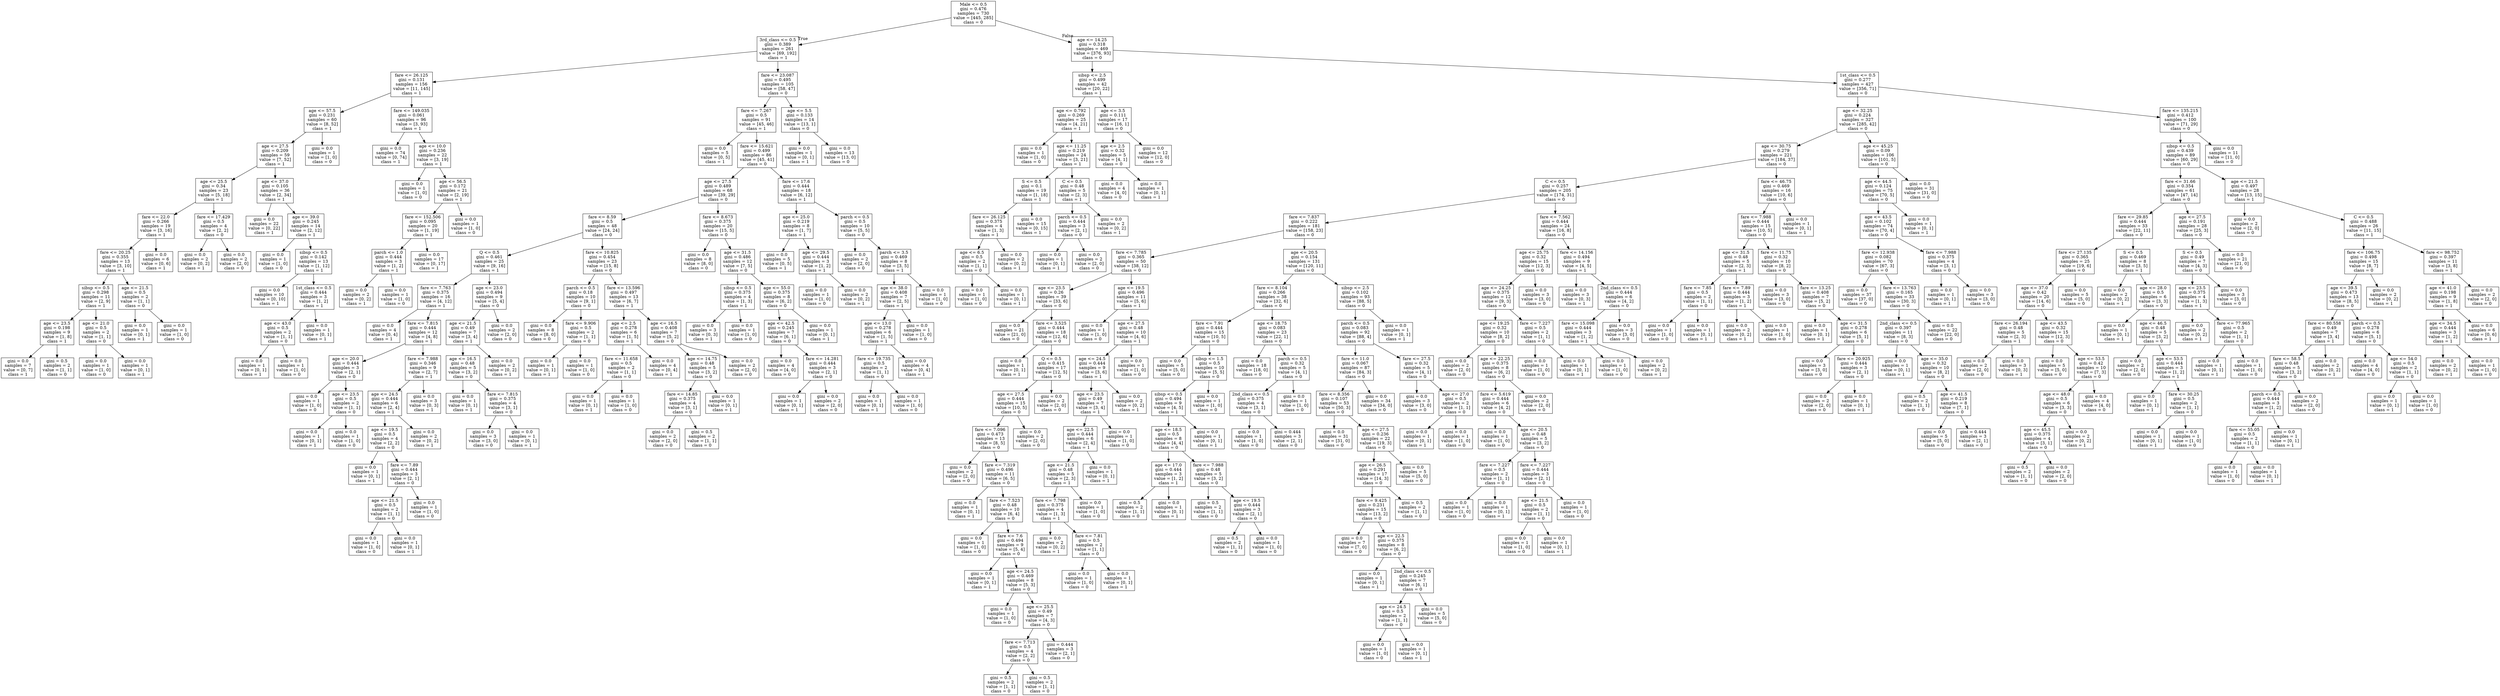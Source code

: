 digraph Tree {
node [shape=box] ;
0 [label="Male <= 0.5\ngini = 0.476\nsamples = 730\nvalue = [445, 285]\nclass = 0"] ;
1 [label="3rd_class <= 0.5\ngini = 0.389\nsamples = 261\nvalue = [69, 192]\nclass = 1"] ;
0 -> 1 [labeldistance=2.5, labelangle=45, headlabel="True"] ;
2 [label="fare <= 26.125\ngini = 0.131\nsamples = 156\nvalue = [11, 145]\nclass = 1"] ;
1 -> 2 ;
3 [label="age <= 57.5\ngini = 0.231\nsamples = 60\nvalue = [8, 52]\nclass = 1"] ;
2 -> 3 ;
4 [label="age <= 27.5\ngini = 0.209\nsamples = 59\nvalue = [7, 52]\nclass = 1"] ;
3 -> 4 ;
5 [label="age <= 25.5\ngini = 0.34\nsamples = 23\nvalue = [5, 18]\nclass = 1"] ;
4 -> 5 ;
6 [label="fare <= 22.0\ngini = 0.266\nsamples = 19\nvalue = [3, 16]\nclass = 1"] ;
5 -> 6 ;
7 [label="fare <= 20.25\ngini = 0.355\nsamples = 13\nvalue = [3, 10]\nclass = 1"] ;
6 -> 7 ;
8 [label="sibsp <= 0.5\ngini = 0.298\nsamples = 11\nvalue = [2, 9]\nclass = 1"] ;
7 -> 8 ;
9 [label="age <= 23.5\ngini = 0.198\nsamples = 9\nvalue = [1, 8]\nclass = 1"] ;
8 -> 9 ;
10 [label="gini = 0.0\nsamples = 7\nvalue = [0, 7]\nclass = 1"] ;
9 -> 10 ;
11 [label="gini = 0.5\nsamples = 2\nvalue = [1, 1]\nclass = 0"] ;
9 -> 11 ;
12 [label="age <= 21.0\ngini = 0.5\nsamples = 2\nvalue = [1, 1]\nclass = 0"] ;
8 -> 12 ;
13 [label="gini = 0.0\nsamples = 1\nvalue = [1, 0]\nclass = 0"] ;
12 -> 13 ;
14 [label="gini = 0.0\nsamples = 1\nvalue = [0, 1]\nclass = 1"] ;
12 -> 14 ;
15 [label="age <= 21.5\ngini = 0.5\nsamples = 2\nvalue = [1, 1]\nclass = 0"] ;
7 -> 15 ;
16 [label="gini = 0.0\nsamples = 1\nvalue = [0, 1]\nclass = 1"] ;
15 -> 16 ;
17 [label="gini = 0.0\nsamples = 1\nvalue = [1, 0]\nclass = 0"] ;
15 -> 17 ;
18 [label="gini = 0.0\nsamples = 6\nvalue = [0, 6]\nclass = 1"] ;
6 -> 18 ;
19 [label="fare <= 17.429\ngini = 0.5\nsamples = 4\nvalue = [2, 2]\nclass = 0"] ;
5 -> 19 ;
20 [label="gini = 0.0\nsamples = 2\nvalue = [0, 2]\nclass = 1"] ;
19 -> 20 ;
21 [label="gini = 0.0\nsamples = 2\nvalue = [2, 0]\nclass = 0"] ;
19 -> 21 ;
22 [label="age <= 37.0\ngini = 0.105\nsamples = 36\nvalue = [2, 34]\nclass = 1"] ;
4 -> 22 ;
23 [label="gini = 0.0\nsamples = 22\nvalue = [0, 22]\nclass = 1"] ;
22 -> 23 ;
24 [label="age <= 39.0\ngini = 0.245\nsamples = 14\nvalue = [2, 12]\nclass = 1"] ;
22 -> 24 ;
25 [label="gini = 0.0\nsamples = 1\nvalue = [1, 0]\nclass = 0"] ;
24 -> 25 ;
26 [label="sibsp <= 0.5\ngini = 0.142\nsamples = 13\nvalue = [1, 12]\nclass = 1"] ;
24 -> 26 ;
27 [label="gini = 0.0\nsamples = 10\nvalue = [0, 10]\nclass = 1"] ;
26 -> 27 ;
28 [label="1st_class <= 0.5\ngini = 0.444\nsamples = 3\nvalue = [1, 2]\nclass = 1"] ;
26 -> 28 ;
29 [label="age <= 43.0\ngini = 0.5\nsamples = 2\nvalue = [1, 1]\nclass = 0"] ;
28 -> 29 ;
30 [label="gini = 0.0\nsamples = 1\nvalue = [0, 1]\nclass = 1"] ;
29 -> 30 ;
31 [label="gini = 0.0\nsamples = 1\nvalue = [1, 0]\nclass = 0"] ;
29 -> 31 ;
32 [label="gini = 0.0\nsamples = 1\nvalue = [0, 1]\nclass = 1"] ;
28 -> 32 ;
33 [label="gini = 0.0\nsamples = 1\nvalue = [1, 0]\nclass = 0"] ;
3 -> 33 ;
34 [label="fare <= 149.035\ngini = 0.061\nsamples = 96\nvalue = [3, 93]\nclass = 1"] ;
2 -> 34 ;
35 [label="gini = 0.0\nsamples = 74\nvalue = [0, 74]\nclass = 1"] ;
34 -> 35 ;
36 [label="age <= 10.0\ngini = 0.236\nsamples = 22\nvalue = [3, 19]\nclass = 1"] ;
34 -> 36 ;
37 [label="gini = 0.0\nsamples = 1\nvalue = [1, 0]\nclass = 0"] ;
36 -> 37 ;
38 [label="age <= 56.5\ngini = 0.172\nsamples = 21\nvalue = [2, 19]\nclass = 1"] ;
36 -> 38 ;
39 [label="fare <= 152.506\ngini = 0.095\nsamples = 20\nvalue = [1, 19]\nclass = 1"] ;
38 -> 39 ;
40 [label="parch <= 1.0\ngini = 0.444\nsamples = 3\nvalue = [1, 2]\nclass = 1"] ;
39 -> 40 ;
41 [label="gini = 0.0\nsamples = 2\nvalue = [0, 2]\nclass = 1"] ;
40 -> 41 ;
42 [label="gini = 0.0\nsamples = 1\nvalue = [1, 0]\nclass = 0"] ;
40 -> 42 ;
43 [label="gini = 0.0\nsamples = 17\nvalue = [0, 17]\nclass = 1"] ;
39 -> 43 ;
44 [label="gini = 0.0\nsamples = 1\nvalue = [1, 0]\nclass = 0"] ;
38 -> 44 ;
45 [label="fare <= 23.087\ngini = 0.495\nsamples = 105\nvalue = [58, 47]\nclass = 0"] ;
1 -> 45 ;
46 [label="fare <= 7.267\ngini = 0.5\nsamples = 91\nvalue = [45, 46]\nclass = 1"] ;
45 -> 46 ;
47 [label="gini = 0.0\nsamples = 5\nvalue = [0, 5]\nclass = 1"] ;
46 -> 47 ;
48 [label="fare <= 15.621\ngini = 0.499\nsamples = 86\nvalue = [45, 41]\nclass = 0"] ;
46 -> 48 ;
49 [label="age <= 27.5\ngini = 0.489\nsamples = 68\nvalue = [39, 29]\nclass = 0"] ;
48 -> 49 ;
50 [label="fare <= 8.59\ngini = 0.5\nsamples = 48\nvalue = [24, 24]\nclass = 0"] ;
49 -> 50 ;
51 [label="Q <= 0.5\ngini = 0.461\nsamples = 25\nvalue = [9, 16]\nclass = 1"] ;
50 -> 51 ;
52 [label="fare <= 7.763\ngini = 0.375\nsamples = 16\nvalue = [4, 12]\nclass = 1"] ;
51 -> 52 ;
53 [label="gini = 0.0\nsamples = 4\nvalue = [0, 4]\nclass = 1"] ;
52 -> 53 ;
54 [label="fare <= 7.815\ngini = 0.444\nsamples = 12\nvalue = [4, 8]\nclass = 1"] ;
52 -> 54 ;
55 [label="age <= 20.0\ngini = 0.444\nsamples = 3\nvalue = [2, 1]\nclass = 0"] ;
54 -> 55 ;
56 [label="gini = 0.0\nsamples = 1\nvalue = [1, 0]\nclass = 0"] ;
55 -> 56 ;
57 [label="age <= 23.5\ngini = 0.5\nsamples = 2\nvalue = [1, 1]\nclass = 0"] ;
55 -> 57 ;
58 [label="gini = 0.0\nsamples = 1\nvalue = [0, 1]\nclass = 1"] ;
57 -> 58 ;
59 [label="gini = 0.0\nsamples = 1\nvalue = [1, 0]\nclass = 0"] ;
57 -> 59 ;
60 [label="fare <= 7.988\ngini = 0.346\nsamples = 9\nvalue = [2, 7]\nclass = 1"] ;
54 -> 60 ;
61 [label="age <= 24.5\ngini = 0.444\nsamples = 6\nvalue = [2, 4]\nclass = 1"] ;
60 -> 61 ;
62 [label="age <= 19.5\ngini = 0.5\nsamples = 4\nvalue = [2, 2]\nclass = 0"] ;
61 -> 62 ;
63 [label="gini = 0.0\nsamples = 1\nvalue = [0, 1]\nclass = 1"] ;
62 -> 63 ;
64 [label="fare <= 7.89\ngini = 0.444\nsamples = 3\nvalue = [2, 1]\nclass = 0"] ;
62 -> 64 ;
65 [label="age <= 21.5\ngini = 0.5\nsamples = 2\nvalue = [1, 1]\nclass = 0"] ;
64 -> 65 ;
66 [label="gini = 0.0\nsamples = 1\nvalue = [1, 0]\nclass = 0"] ;
65 -> 66 ;
67 [label="gini = 0.0\nsamples = 1\nvalue = [0, 1]\nclass = 1"] ;
65 -> 67 ;
68 [label="gini = 0.0\nsamples = 1\nvalue = [1, 0]\nclass = 0"] ;
64 -> 68 ;
69 [label="gini = 0.0\nsamples = 2\nvalue = [0, 2]\nclass = 1"] ;
61 -> 69 ;
70 [label="gini = 0.0\nsamples = 3\nvalue = [0, 3]\nclass = 1"] ;
60 -> 70 ;
71 [label="age <= 23.0\ngini = 0.494\nsamples = 9\nvalue = [5, 4]\nclass = 0"] ;
51 -> 71 ;
72 [label="age <= 21.5\ngini = 0.49\nsamples = 7\nvalue = [3, 4]\nclass = 1"] ;
71 -> 72 ;
73 [label="age <= 16.5\ngini = 0.48\nsamples = 5\nvalue = [3, 2]\nclass = 0"] ;
72 -> 73 ;
74 [label="gini = 0.0\nsamples = 1\nvalue = [0, 1]\nclass = 1"] ;
73 -> 74 ;
75 [label="fare <= 7.815\ngini = 0.375\nsamples = 4\nvalue = [3, 1]\nclass = 0"] ;
73 -> 75 ;
76 [label="gini = 0.0\nsamples = 3\nvalue = [3, 0]\nclass = 0"] ;
75 -> 76 ;
77 [label="gini = 0.0\nsamples = 1\nvalue = [0, 1]\nclass = 1"] ;
75 -> 77 ;
78 [label="gini = 0.0\nsamples = 2\nvalue = [0, 2]\nclass = 1"] ;
72 -> 78 ;
79 [label="gini = 0.0\nsamples = 2\nvalue = [2, 0]\nclass = 0"] ;
71 -> 79 ;
80 [label="fare <= 10.825\ngini = 0.454\nsamples = 23\nvalue = [15, 8]\nclass = 0"] ;
50 -> 80 ;
81 [label="parch <= 0.5\ngini = 0.18\nsamples = 10\nvalue = [9, 1]\nclass = 0"] ;
80 -> 81 ;
82 [label="gini = 0.0\nsamples = 8\nvalue = [8, 0]\nclass = 0"] ;
81 -> 82 ;
83 [label="fare <= 9.906\ngini = 0.5\nsamples = 2\nvalue = [1, 1]\nclass = 0"] ;
81 -> 83 ;
84 [label="gini = 0.0\nsamples = 1\nvalue = [0, 1]\nclass = 1"] ;
83 -> 84 ;
85 [label="gini = 0.0\nsamples = 1\nvalue = [1, 0]\nclass = 0"] ;
83 -> 85 ;
86 [label="fare <= 13.596\ngini = 0.497\nsamples = 13\nvalue = [6, 7]\nclass = 1"] ;
80 -> 86 ;
87 [label="age <= 2.5\ngini = 0.278\nsamples = 6\nvalue = [1, 5]\nclass = 1"] ;
86 -> 87 ;
88 [label="fare <= 11.658\ngini = 0.5\nsamples = 2\nvalue = [1, 1]\nclass = 0"] ;
87 -> 88 ;
89 [label="gini = 0.0\nsamples = 1\nvalue = [0, 1]\nclass = 1"] ;
88 -> 89 ;
90 [label="gini = 0.0\nsamples = 1\nvalue = [1, 0]\nclass = 0"] ;
88 -> 90 ;
91 [label="gini = 0.0\nsamples = 4\nvalue = [0, 4]\nclass = 1"] ;
87 -> 91 ;
92 [label="age <= 16.5\ngini = 0.408\nsamples = 7\nvalue = [5, 2]\nclass = 0"] ;
86 -> 92 ;
93 [label="age <= 14.75\ngini = 0.48\nsamples = 5\nvalue = [3, 2]\nclass = 0"] ;
92 -> 93 ;
94 [label="fare <= 14.85\ngini = 0.375\nsamples = 4\nvalue = [3, 1]\nclass = 0"] ;
93 -> 94 ;
95 [label="gini = 0.0\nsamples = 2\nvalue = [2, 0]\nclass = 0"] ;
94 -> 95 ;
96 [label="gini = 0.5\nsamples = 2\nvalue = [1, 1]\nclass = 0"] ;
94 -> 96 ;
97 [label="gini = 0.0\nsamples = 1\nvalue = [0, 1]\nclass = 1"] ;
93 -> 97 ;
98 [label="gini = 0.0\nsamples = 2\nvalue = [2, 0]\nclass = 0"] ;
92 -> 98 ;
99 [label="fare <= 8.673\ngini = 0.375\nsamples = 20\nvalue = [15, 5]\nclass = 0"] ;
49 -> 99 ;
100 [label="gini = 0.0\nsamples = 8\nvalue = [8, 0]\nclass = 0"] ;
99 -> 100 ;
101 [label="age <= 31.5\ngini = 0.486\nsamples = 12\nvalue = [7, 5]\nclass = 0"] ;
99 -> 101 ;
102 [label="sibsp <= 0.5\ngini = 0.375\nsamples = 4\nvalue = [1, 3]\nclass = 1"] ;
101 -> 102 ;
103 [label="gini = 0.0\nsamples = 3\nvalue = [0, 3]\nclass = 1"] ;
102 -> 103 ;
104 [label="gini = 0.0\nsamples = 1\nvalue = [1, 0]\nclass = 0"] ;
102 -> 104 ;
105 [label="age <= 55.0\ngini = 0.375\nsamples = 8\nvalue = [6, 2]\nclass = 0"] ;
101 -> 105 ;
106 [label="age <= 42.5\ngini = 0.245\nsamples = 7\nvalue = [6, 1]\nclass = 0"] ;
105 -> 106 ;
107 [label="gini = 0.0\nsamples = 4\nvalue = [4, 0]\nclass = 0"] ;
106 -> 107 ;
108 [label="fare <= 14.281\ngini = 0.444\nsamples = 3\nvalue = [2, 1]\nclass = 0"] ;
106 -> 108 ;
109 [label="gini = 0.0\nsamples = 1\nvalue = [0, 1]\nclass = 1"] ;
108 -> 109 ;
110 [label="gini = 0.0\nsamples = 2\nvalue = [2, 0]\nclass = 0"] ;
108 -> 110 ;
111 [label="gini = 0.0\nsamples = 1\nvalue = [0, 1]\nclass = 1"] ;
105 -> 111 ;
112 [label="fare <= 17.6\ngini = 0.444\nsamples = 18\nvalue = [6, 12]\nclass = 1"] ;
48 -> 112 ;
113 [label="age <= 25.0\ngini = 0.219\nsamples = 8\nvalue = [1, 7]\nclass = 1"] ;
112 -> 113 ;
114 [label="gini = 0.0\nsamples = 5\nvalue = [0, 5]\nclass = 1"] ;
113 -> 114 ;
115 [label="age <= 29.5\ngini = 0.444\nsamples = 3\nvalue = [1, 2]\nclass = 1"] ;
113 -> 115 ;
116 [label="gini = 0.0\nsamples = 1\nvalue = [1, 0]\nclass = 0"] ;
115 -> 116 ;
117 [label="gini = 0.0\nsamples = 2\nvalue = [0, 2]\nclass = 1"] ;
115 -> 117 ;
118 [label="parch <= 0.5\ngini = 0.5\nsamples = 10\nvalue = [5, 5]\nclass = 0"] ;
112 -> 118 ;
119 [label="gini = 0.0\nsamples = 2\nvalue = [2, 0]\nclass = 0"] ;
118 -> 119 ;
120 [label="parch <= 3.5\ngini = 0.469\nsamples = 8\nvalue = [3, 5]\nclass = 1"] ;
118 -> 120 ;
121 [label="age <= 38.0\ngini = 0.408\nsamples = 7\nvalue = [2, 5]\nclass = 1"] ;
120 -> 121 ;
122 [label="age <= 13.0\ngini = 0.278\nsamples = 6\nvalue = [1, 5]\nclass = 1"] ;
121 -> 122 ;
123 [label="fare <= 19.735\ngini = 0.5\nsamples = 2\nvalue = [1, 1]\nclass = 0"] ;
122 -> 123 ;
124 [label="gini = 0.0\nsamples = 1\nvalue = [0, 1]\nclass = 1"] ;
123 -> 124 ;
125 [label="gini = 0.0\nsamples = 1\nvalue = [1, 0]\nclass = 0"] ;
123 -> 125 ;
126 [label="gini = 0.0\nsamples = 4\nvalue = [0, 4]\nclass = 1"] ;
122 -> 126 ;
127 [label="gini = 0.0\nsamples = 1\nvalue = [1, 0]\nclass = 0"] ;
121 -> 127 ;
128 [label="gini = 0.0\nsamples = 1\nvalue = [1, 0]\nclass = 0"] ;
120 -> 128 ;
129 [label="age <= 5.5\ngini = 0.133\nsamples = 14\nvalue = [13, 1]\nclass = 0"] ;
45 -> 129 ;
130 [label="gini = 0.0\nsamples = 1\nvalue = [0, 1]\nclass = 1"] ;
129 -> 130 ;
131 [label="gini = 0.0\nsamples = 13\nvalue = [13, 0]\nclass = 0"] ;
129 -> 131 ;
132 [label="age <= 14.25\ngini = 0.318\nsamples = 469\nvalue = [376, 93]\nclass = 0"] ;
0 -> 132 [labeldistance=2.5, labelangle=-45, headlabel="False"] ;
133 [label="sibsp <= 2.5\ngini = 0.499\nsamples = 42\nvalue = [20, 22]\nclass = 1"] ;
132 -> 133 ;
134 [label="age <= 0.792\ngini = 0.269\nsamples = 25\nvalue = [4, 21]\nclass = 1"] ;
133 -> 134 ;
135 [label="gini = 0.0\nsamples = 1\nvalue = [1, 0]\nclass = 0"] ;
134 -> 135 ;
136 [label="age <= 11.25\ngini = 0.219\nsamples = 24\nvalue = [3, 21]\nclass = 1"] ;
134 -> 136 ;
137 [label="S <= 0.5\ngini = 0.1\nsamples = 19\nvalue = [1, 18]\nclass = 1"] ;
136 -> 137 ;
138 [label="fare <= 26.125\ngini = 0.375\nsamples = 4\nvalue = [1, 3]\nclass = 1"] ;
137 -> 138 ;
139 [label="age <= 6.5\ngini = 0.5\nsamples = 2\nvalue = [1, 1]\nclass = 0"] ;
138 -> 139 ;
140 [label="gini = 0.0\nsamples = 1\nvalue = [1, 0]\nclass = 0"] ;
139 -> 140 ;
141 [label="gini = 0.0\nsamples = 1\nvalue = [0, 1]\nclass = 1"] ;
139 -> 141 ;
142 [label="gini = 0.0\nsamples = 2\nvalue = [0, 2]\nclass = 1"] ;
138 -> 142 ;
143 [label="gini = 0.0\nsamples = 15\nvalue = [0, 15]\nclass = 1"] ;
137 -> 143 ;
144 [label="C <= 0.5\ngini = 0.48\nsamples = 5\nvalue = [2, 3]\nclass = 1"] ;
136 -> 144 ;
145 [label="parch <= 0.5\ngini = 0.444\nsamples = 3\nvalue = [2, 1]\nclass = 0"] ;
144 -> 145 ;
146 [label="gini = 0.0\nsamples = 1\nvalue = [0, 1]\nclass = 1"] ;
145 -> 146 ;
147 [label="gini = 0.0\nsamples = 2\nvalue = [2, 0]\nclass = 0"] ;
145 -> 147 ;
148 [label="gini = 0.0\nsamples = 2\nvalue = [0, 2]\nclass = 1"] ;
144 -> 148 ;
149 [label="age <= 3.5\ngini = 0.111\nsamples = 17\nvalue = [16, 1]\nclass = 0"] ;
133 -> 149 ;
150 [label="age <= 2.5\ngini = 0.32\nsamples = 5\nvalue = [4, 1]\nclass = 0"] ;
149 -> 150 ;
151 [label="gini = 0.0\nsamples = 4\nvalue = [4, 0]\nclass = 0"] ;
150 -> 151 ;
152 [label="gini = 0.0\nsamples = 1\nvalue = [0, 1]\nclass = 1"] ;
150 -> 152 ;
153 [label="gini = 0.0\nsamples = 12\nvalue = [12, 0]\nclass = 0"] ;
149 -> 153 ;
154 [label="1st_class <= 0.5\ngini = 0.277\nsamples = 427\nvalue = [356, 71]\nclass = 0"] ;
132 -> 154 ;
155 [label="age <= 32.25\ngini = 0.224\nsamples = 327\nvalue = [285, 42]\nclass = 0"] ;
154 -> 155 ;
156 [label="age <= 30.75\ngini = 0.279\nsamples = 221\nvalue = [184, 37]\nclass = 0"] ;
155 -> 156 ;
157 [label="C <= 0.5\ngini = 0.257\nsamples = 205\nvalue = [174, 31]\nclass = 0"] ;
156 -> 157 ;
158 [label="fare <= 7.837\ngini = 0.222\nsamples = 181\nvalue = [158, 23]\nclass = 0"] ;
157 -> 158 ;
159 [label="fare <= 7.785\ngini = 0.365\nsamples = 50\nvalue = [38, 12]\nclass = 0"] ;
158 -> 159 ;
160 [label="age <= 23.5\ngini = 0.26\nsamples = 39\nvalue = [33, 6]\nclass = 0"] ;
159 -> 160 ;
161 [label="gini = 0.0\nsamples = 21\nvalue = [21, 0]\nclass = 0"] ;
160 -> 161 ;
162 [label="fare <= 3.525\ngini = 0.444\nsamples = 18\nvalue = [12, 6]\nclass = 0"] ;
160 -> 162 ;
163 [label="gini = 0.0\nsamples = 1\nvalue = [0, 1]\nclass = 1"] ;
162 -> 163 ;
164 [label="Q <= 0.5\ngini = 0.415\nsamples = 17\nvalue = [12, 5]\nclass = 0"] ;
162 -> 164 ;
165 [label="age <= 27.5\ngini = 0.444\nsamples = 15\nvalue = [10, 5]\nclass = 0"] ;
164 -> 165 ;
166 [label="fare <= 7.096\ngini = 0.473\nsamples = 13\nvalue = [8, 5]\nclass = 0"] ;
165 -> 166 ;
167 [label="gini = 0.0\nsamples = 2\nvalue = [2, 0]\nclass = 0"] ;
166 -> 167 ;
168 [label="fare <= 7.319\ngini = 0.496\nsamples = 11\nvalue = [6, 5]\nclass = 0"] ;
166 -> 168 ;
169 [label="gini = 0.0\nsamples = 1\nvalue = [0, 1]\nclass = 1"] ;
168 -> 169 ;
170 [label="fare <= 7.523\ngini = 0.48\nsamples = 10\nvalue = [6, 4]\nclass = 0"] ;
168 -> 170 ;
171 [label="gini = 0.0\nsamples = 1\nvalue = [1, 0]\nclass = 0"] ;
170 -> 171 ;
172 [label="fare <= 7.6\ngini = 0.494\nsamples = 9\nvalue = [5, 4]\nclass = 0"] ;
170 -> 172 ;
173 [label="gini = 0.0\nsamples = 1\nvalue = [0, 1]\nclass = 1"] ;
172 -> 173 ;
174 [label="age <= 24.5\ngini = 0.469\nsamples = 8\nvalue = [5, 3]\nclass = 0"] ;
172 -> 174 ;
175 [label="gini = 0.0\nsamples = 1\nvalue = [1, 0]\nclass = 0"] ;
174 -> 175 ;
176 [label="age <= 25.5\ngini = 0.49\nsamples = 7\nvalue = [4, 3]\nclass = 0"] ;
174 -> 176 ;
177 [label="fare <= 7.713\ngini = 0.5\nsamples = 4\nvalue = [2, 2]\nclass = 0"] ;
176 -> 177 ;
178 [label="gini = 0.5\nsamples = 2\nvalue = [1, 1]\nclass = 0"] ;
177 -> 178 ;
179 [label="gini = 0.5\nsamples = 2\nvalue = [1, 1]\nclass = 0"] ;
177 -> 179 ;
180 [label="gini = 0.444\nsamples = 3\nvalue = [2, 1]\nclass = 0"] ;
176 -> 180 ;
181 [label="gini = 0.0\nsamples = 2\nvalue = [2, 0]\nclass = 0"] ;
165 -> 181 ;
182 [label="gini = 0.0\nsamples = 2\nvalue = [2, 0]\nclass = 0"] ;
164 -> 182 ;
183 [label="age <= 19.5\ngini = 0.496\nsamples = 11\nvalue = [5, 6]\nclass = 1"] ;
159 -> 183 ;
184 [label="gini = 0.0\nsamples = 1\nvalue = [1, 0]\nclass = 0"] ;
183 -> 184 ;
185 [label="age <= 27.5\ngini = 0.48\nsamples = 10\nvalue = [4, 6]\nclass = 1"] ;
183 -> 185 ;
186 [label="age <= 24.5\ngini = 0.444\nsamples = 9\nvalue = [3, 6]\nclass = 1"] ;
185 -> 186 ;
187 [label="age <= 23.5\ngini = 0.49\nsamples = 7\nvalue = [3, 4]\nclass = 1"] ;
186 -> 187 ;
188 [label="age <= 22.5\ngini = 0.444\nsamples = 6\nvalue = [2, 4]\nclass = 1"] ;
187 -> 188 ;
189 [label="age <= 21.5\ngini = 0.48\nsamples = 5\nvalue = [2, 3]\nclass = 1"] ;
188 -> 189 ;
190 [label="fare <= 7.798\ngini = 0.375\nsamples = 4\nvalue = [1, 3]\nclass = 1"] ;
189 -> 190 ;
191 [label="gini = 0.0\nsamples = 2\nvalue = [0, 2]\nclass = 1"] ;
190 -> 191 ;
192 [label="fare <= 7.81\ngini = 0.5\nsamples = 2\nvalue = [1, 1]\nclass = 0"] ;
190 -> 192 ;
193 [label="gini = 0.0\nsamples = 1\nvalue = [1, 0]\nclass = 0"] ;
192 -> 193 ;
194 [label="gini = 0.0\nsamples = 1\nvalue = [0, 1]\nclass = 1"] ;
192 -> 194 ;
195 [label="gini = 0.0\nsamples = 1\nvalue = [1, 0]\nclass = 0"] ;
189 -> 195 ;
196 [label="gini = 0.0\nsamples = 1\nvalue = [0, 1]\nclass = 1"] ;
188 -> 196 ;
197 [label="gini = 0.0\nsamples = 1\nvalue = [1, 0]\nclass = 0"] ;
187 -> 197 ;
198 [label="gini = 0.0\nsamples = 2\nvalue = [0, 2]\nclass = 1"] ;
186 -> 198 ;
199 [label="gini = 0.0\nsamples = 1\nvalue = [1, 0]\nclass = 0"] ;
185 -> 199 ;
200 [label="age <= 20.5\ngini = 0.154\nsamples = 131\nvalue = [120, 11]\nclass = 0"] ;
158 -> 200 ;
201 [label="fare <= 8.104\ngini = 0.266\nsamples = 38\nvalue = [32, 6]\nclass = 0"] ;
200 -> 201 ;
202 [label="fare <= 7.91\ngini = 0.444\nsamples = 15\nvalue = [10, 5]\nclass = 0"] ;
201 -> 202 ;
203 [label="gini = 0.0\nsamples = 5\nvalue = [5, 0]\nclass = 0"] ;
202 -> 203 ;
204 [label="sibsp <= 1.5\ngini = 0.5\nsamples = 10\nvalue = [5, 5]\nclass = 0"] ;
202 -> 204 ;
205 [label="sibsp <= 0.5\ngini = 0.494\nsamples = 9\nvalue = [4, 5]\nclass = 1"] ;
204 -> 205 ;
206 [label="age <= 18.5\ngini = 0.5\nsamples = 8\nvalue = [4, 4]\nclass = 0"] ;
205 -> 206 ;
207 [label="age <= 17.0\ngini = 0.444\nsamples = 3\nvalue = [1, 2]\nclass = 1"] ;
206 -> 207 ;
208 [label="gini = 0.5\nsamples = 2\nvalue = [1, 1]\nclass = 0"] ;
207 -> 208 ;
209 [label="gini = 0.0\nsamples = 1\nvalue = [0, 1]\nclass = 1"] ;
207 -> 209 ;
210 [label="fare <= 7.988\ngini = 0.48\nsamples = 5\nvalue = [3, 2]\nclass = 0"] ;
206 -> 210 ;
211 [label="gini = 0.5\nsamples = 2\nvalue = [1, 1]\nclass = 0"] ;
210 -> 211 ;
212 [label="age <= 19.5\ngini = 0.444\nsamples = 3\nvalue = [2, 1]\nclass = 0"] ;
210 -> 212 ;
213 [label="gini = 0.5\nsamples = 2\nvalue = [1, 1]\nclass = 0"] ;
212 -> 213 ;
214 [label="gini = 0.0\nsamples = 1\nvalue = [1, 0]\nclass = 0"] ;
212 -> 214 ;
215 [label="gini = 0.0\nsamples = 1\nvalue = [0, 1]\nclass = 1"] ;
205 -> 215 ;
216 [label="gini = 0.0\nsamples = 1\nvalue = [1, 0]\nclass = 0"] ;
204 -> 216 ;
217 [label="age <= 18.75\ngini = 0.083\nsamples = 23\nvalue = [22, 1]\nclass = 0"] ;
201 -> 217 ;
218 [label="gini = 0.0\nsamples = 18\nvalue = [18, 0]\nclass = 0"] ;
217 -> 218 ;
219 [label="parch <= 0.5\ngini = 0.32\nsamples = 5\nvalue = [4, 1]\nclass = 0"] ;
217 -> 219 ;
220 [label="2nd_class <= 0.5\ngini = 0.375\nsamples = 4\nvalue = [3, 1]\nclass = 0"] ;
219 -> 220 ;
221 [label="gini = 0.0\nsamples = 1\nvalue = [1, 0]\nclass = 0"] ;
220 -> 221 ;
222 [label="gini = 0.444\nsamples = 3\nvalue = [2, 1]\nclass = 0"] ;
220 -> 222 ;
223 [label="gini = 0.0\nsamples = 1\nvalue = [1, 0]\nclass = 0"] ;
219 -> 223 ;
224 [label="sibsp <= 2.5\ngini = 0.102\nsamples = 93\nvalue = [88, 5]\nclass = 0"] ;
200 -> 224 ;
225 [label="parch <= 0.5\ngini = 0.083\nsamples = 92\nvalue = [88, 4]\nclass = 0"] ;
224 -> 225 ;
226 [label="fare <= 11.0\ngini = 0.067\nsamples = 87\nvalue = [84, 3]\nclass = 0"] ;
225 -> 226 ;
227 [label="fare <= 8.356\ngini = 0.107\nsamples = 53\nvalue = [50, 3]\nclass = 0"] ;
226 -> 227 ;
228 [label="gini = 0.0\nsamples = 31\nvalue = [31, 0]\nclass = 0"] ;
227 -> 228 ;
229 [label="age <= 27.5\ngini = 0.236\nsamples = 22\nvalue = [19, 3]\nclass = 0"] ;
227 -> 229 ;
230 [label="age <= 26.5\ngini = 0.291\nsamples = 17\nvalue = [14, 3]\nclass = 0"] ;
229 -> 230 ;
231 [label="fare <= 9.425\ngini = 0.231\nsamples = 15\nvalue = [13, 2]\nclass = 0"] ;
230 -> 231 ;
232 [label="gini = 0.0\nsamples = 7\nvalue = [7, 0]\nclass = 0"] ;
231 -> 232 ;
233 [label="age <= 22.5\ngini = 0.375\nsamples = 8\nvalue = [6, 2]\nclass = 0"] ;
231 -> 233 ;
234 [label="gini = 0.0\nsamples = 1\nvalue = [0, 1]\nclass = 1"] ;
233 -> 234 ;
235 [label="2nd_class <= 0.5\ngini = 0.245\nsamples = 7\nvalue = [6, 1]\nclass = 0"] ;
233 -> 235 ;
236 [label="age <= 24.5\ngini = 0.5\nsamples = 2\nvalue = [1, 1]\nclass = 0"] ;
235 -> 236 ;
237 [label="gini = 0.0\nsamples = 1\nvalue = [1, 0]\nclass = 0"] ;
236 -> 237 ;
238 [label="gini = 0.0\nsamples = 1\nvalue = [0, 1]\nclass = 1"] ;
236 -> 238 ;
239 [label="gini = 0.0\nsamples = 5\nvalue = [5, 0]\nclass = 0"] ;
235 -> 239 ;
240 [label="gini = 0.5\nsamples = 2\nvalue = [1, 1]\nclass = 0"] ;
230 -> 240 ;
241 [label="gini = 0.0\nsamples = 5\nvalue = [5, 0]\nclass = 0"] ;
229 -> 241 ;
242 [label="gini = 0.0\nsamples = 34\nvalue = [34, 0]\nclass = 0"] ;
226 -> 242 ;
243 [label="fare <= 27.5\ngini = 0.32\nsamples = 5\nvalue = [4, 1]\nclass = 0"] ;
225 -> 243 ;
244 [label="gini = 0.0\nsamples = 3\nvalue = [3, 0]\nclass = 0"] ;
243 -> 244 ;
245 [label="age <= 27.0\ngini = 0.5\nsamples = 2\nvalue = [1, 1]\nclass = 0"] ;
243 -> 245 ;
246 [label="gini = 0.0\nsamples = 1\nvalue = [0, 1]\nclass = 1"] ;
245 -> 246 ;
247 [label="gini = 0.0\nsamples = 1\nvalue = [1, 0]\nclass = 0"] ;
245 -> 247 ;
248 [label="gini = 0.0\nsamples = 1\nvalue = [0, 1]\nclass = 1"] ;
224 -> 248 ;
249 [label="fare <= 7.562\ngini = 0.444\nsamples = 24\nvalue = [16, 8]\nclass = 0"] ;
157 -> 249 ;
250 [label="age <= 25.75\ngini = 0.32\nsamples = 15\nvalue = [12, 3]\nclass = 0"] ;
249 -> 250 ;
251 [label="age <= 24.25\ngini = 0.375\nsamples = 12\nvalue = [9, 3]\nclass = 0"] ;
250 -> 251 ;
252 [label="age <= 19.25\ngini = 0.32\nsamples = 10\nvalue = [8, 2]\nclass = 0"] ;
251 -> 252 ;
253 [label="gini = 0.0\nsamples = 2\nvalue = [2, 0]\nclass = 0"] ;
252 -> 253 ;
254 [label="age <= 22.25\ngini = 0.375\nsamples = 8\nvalue = [6, 2]\nclass = 0"] ;
252 -> 254 ;
255 [label="fare <= 5.619\ngini = 0.444\nsamples = 6\nvalue = [4, 2]\nclass = 0"] ;
254 -> 255 ;
256 [label="gini = 0.0\nsamples = 1\nvalue = [1, 0]\nclass = 0"] ;
255 -> 256 ;
257 [label="age <= 20.5\ngini = 0.48\nsamples = 5\nvalue = [3, 2]\nclass = 0"] ;
255 -> 257 ;
258 [label="fare <= 7.227\ngini = 0.5\nsamples = 2\nvalue = [1, 1]\nclass = 0"] ;
257 -> 258 ;
259 [label="gini = 0.0\nsamples = 1\nvalue = [1, 0]\nclass = 0"] ;
258 -> 259 ;
260 [label="gini = 0.0\nsamples = 1\nvalue = [0, 1]\nclass = 1"] ;
258 -> 260 ;
261 [label="fare <= 7.227\ngini = 0.444\nsamples = 3\nvalue = [2, 1]\nclass = 0"] ;
257 -> 261 ;
262 [label="age <= 21.5\ngini = 0.5\nsamples = 2\nvalue = [1, 1]\nclass = 0"] ;
261 -> 262 ;
263 [label="gini = 0.0\nsamples = 1\nvalue = [1, 0]\nclass = 0"] ;
262 -> 263 ;
264 [label="gini = 0.0\nsamples = 1\nvalue = [0, 1]\nclass = 1"] ;
262 -> 264 ;
265 [label="gini = 0.0\nsamples = 1\nvalue = [1, 0]\nclass = 0"] ;
261 -> 265 ;
266 [label="gini = 0.0\nsamples = 2\nvalue = [2, 0]\nclass = 0"] ;
254 -> 266 ;
267 [label="fare <= 7.227\ngini = 0.5\nsamples = 2\nvalue = [1, 1]\nclass = 0"] ;
251 -> 267 ;
268 [label="gini = 0.0\nsamples = 1\nvalue = [1, 0]\nclass = 0"] ;
267 -> 268 ;
269 [label="gini = 0.0\nsamples = 1\nvalue = [0, 1]\nclass = 1"] ;
267 -> 269 ;
270 [label="gini = 0.0\nsamples = 3\nvalue = [3, 0]\nclass = 0"] ;
250 -> 270 ;
271 [label="fare <= 14.156\ngini = 0.494\nsamples = 9\nvalue = [4, 5]\nclass = 1"] ;
249 -> 271 ;
272 [label="gini = 0.0\nsamples = 3\nvalue = [0, 3]\nclass = 1"] ;
271 -> 272 ;
273 [label="2nd_class <= 0.5\ngini = 0.444\nsamples = 6\nvalue = [4, 2]\nclass = 0"] ;
271 -> 273 ;
274 [label="fare <= 15.098\ngini = 0.444\nsamples = 3\nvalue = [1, 2]\nclass = 1"] ;
273 -> 274 ;
275 [label="gini = 0.0\nsamples = 1\nvalue = [1, 0]\nclass = 0"] ;
274 -> 275 ;
276 [label="gini = 0.0\nsamples = 2\nvalue = [0, 2]\nclass = 1"] ;
274 -> 276 ;
277 [label="gini = 0.0\nsamples = 3\nvalue = [3, 0]\nclass = 0"] ;
273 -> 277 ;
278 [label="fare <= 46.75\ngini = 0.469\nsamples = 16\nvalue = [10, 6]\nclass = 0"] ;
156 -> 278 ;
279 [label="fare <= 7.988\ngini = 0.444\nsamples = 15\nvalue = [10, 5]\nclass = 0"] ;
278 -> 279 ;
280 [label="age <= 31.5\ngini = 0.48\nsamples = 5\nvalue = [2, 3]\nclass = 1"] ;
279 -> 280 ;
281 [label="fare <= 7.85\ngini = 0.5\nsamples = 2\nvalue = [1, 1]\nclass = 0"] ;
280 -> 281 ;
282 [label="gini = 0.0\nsamples = 1\nvalue = [1, 0]\nclass = 0"] ;
281 -> 282 ;
283 [label="gini = 0.0\nsamples = 1\nvalue = [0, 1]\nclass = 1"] ;
281 -> 283 ;
284 [label="fare <= 7.89\ngini = 0.444\nsamples = 3\nvalue = [1, 2]\nclass = 1"] ;
280 -> 284 ;
285 [label="gini = 0.0\nsamples = 2\nvalue = [0, 2]\nclass = 1"] ;
284 -> 285 ;
286 [label="gini = 0.0\nsamples = 1\nvalue = [1, 0]\nclass = 0"] ;
284 -> 286 ;
287 [label="fare <= 11.75\ngini = 0.32\nsamples = 10\nvalue = [8, 2]\nclass = 0"] ;
279 -> 287 ;
288 [label="gini = 0.0\nsamples = 3\nvalue = [3, 0]\nclass = 0"] ;
287 -> 288 ;
289 [label="fare <= 13.25\ngini = 0.408\nsamples = 7\nvalue = [5, 2]\nclass = 0"] ;
287 -> 289 ;
290 [label="gini = 0.0\nsamples = 1\nvalue = [0, 1]\nclass = 1"] ;
289 -> 290 ;
291 [label="age <= 31.5\ngini = 0.278\nsamples = 6\nvalue = [5, 1]\nclass = 0"] ;
289 -> 291 ;
292 [label="gini = 0.0\nsamples = 3\nvalue = [3, 0]\nclass = 0"] ;
291 -> 292 ;
293 [label="fare <= 20.925\ngini = 0.444\nsamples = 3\nvalue = [2, 1]\nclass = 0"] ;
291 -> 293 ;
294 [label="gini = 0.0\nsamples = 2\nvalue = [2, 0]\nclass = 0"] ;
293 -> 294 ;
295 [label="gini = 0.0\nsamples = 1\nvalue = [0, 1]\nclass = 1"] ;
293 -> 295 ;
296 [label="gini = 0.0\nsamples = 1\nvalue = [0, 1]\nclass = 1"] ;
278 -> 296 ;
297 [label="age <= 45.25\ngini = 0.09\nsamples = 106\nvalue = [101, 5]\nclass = 0"] ;
155 -> 297 ;
298 [label="age <= 44.5\ngini = 0.124\nsamples = 75\nvalue = [70, 5]\nclass = 0"] ;
297 -> 298 ;
299 [label="age <= 43.5\ngini = 0.102\nsamples = 74\nvalue = [70, 4]\nclass = 0"] ;
298 -> 299 ;
300 [label="fare <= 12.938\ngini = 0.082\nsamples = 70\nvalue = [67, 3]\nclass = 0"] ;
299 -> 300 ;
301 [label="gini = 0.0\nsamples = 37\nvalue = [37, 0]\nclass = 0"] ;
300 -> 301 ;
302 [label="fare <= 13.763\ngini = 0.165\nsamples = 33\nvalue = [30, 3]\nclass = 0"] ;
300 -> 302 ;
303 [label="2nd_class <= 0.5\ngini = 0.397\nsamples = 11\nvalue = [8, 3]\nclass = 0"] ;
302 -> 303 ;
304 [label="gini = 0.0\nsamples = 1\nvalue = [0, 1]\nclass = 1"] ;
303 -> 304 ;
305 [label="age <= 35.0\ngini = 0.32\nsamples = 10\nvalue = [8, 2]\nclass = 0"] ;
303 -> 305 ;
306 [label="gini = 0.5\nsamples = 2\nvalue = [1, 1]\nclass = 0"] ;
305 -> 306 ;
307 [label="age <= 41.5\ngini = 0.219\nsamples = 8\nvalue = [7, 1]\nclass = 0"] ;
305 -> 307 ;
308 [label="gini = 0.0\nsamples = 5\nvalue = [5, 0]\nclass = 0"] ;
307 -> 308 ;
309 [label="gini = 0.444\nsamples = 3\nvalue = [2, 1]\nclass = 0"] ;
307 -> 309 ;
310 [label="gini = 0.0\nsamples = 22\nvalue = [22, 0]\nclass = 0"] ;
302 -> 310 ;
311 [label="fare <= 7.988\ngini = 0.375\nsamples = 4\nvalue = [3, 1]\nclass = 0"] ;
299 -> 311 ;
312 [label="gini = 0.0\nsamples = 1\nvalue = [0, 1]\nclass = 1"] ;
311 -> 312 ;
313 [label="gini = 0.0\nsamples = 3\nvalue = [3, 0]\nclass = 0"] ;
311 -> 313 ;
314 [label="gini = 0.0\nsamples = 1\nvalue = [0, 1]\nclass = 1"] ;
298 -> 314 ;
315 [label="gini = 0.0\nsamples = 31\nvalue = [31, 0]\nclass = 0"] ;
297 -> 315 ;
316 [label="fare <= 135.215\ngini = 0.412\nsamples = 100\nvalue = [71, 29]\nclass = 0"] ;
154 -> 316 ;
317 [label="sibsp <= 0.5\ngini = 0.439\nsamples = 89\nvalue = [60, 29]\nclass = 0"] ;
316 -> 317 ;
318 [label="fare <= 31.66\ngini = 0.354\nsamples = 61\nvalue = [47, 14]\nclass = 0"] ;
317 -> 318 ;
319 [label="fare <= 29.85\ngini = 0.444\nsamples = 33\nvalue = [22, 11]\nclass = 0"] ;
318 -> 319 ;
320 [label="fare <= 27.135\ngini = 0.365\nsamples = 25\nvalue = [19, 6]\nclass = 0"] ;
319 -> 320 ;
321 [label="age <= 37.0\ngini = 0.42\nsamples = 20\nvalue = [14, 6]\nclass = 0"] ;
320 -> 321 ;
322 [label="fare <= 26.194\ngini = 0.48\nsamples = 5\nvalue = [2, 3]\nclass = 1"] ;
321 -> 322 ;
323 [label="gini = 0.0\nsamples = 2\nvalue = [2, 0]\nclass = 0"] ;
322 -> 323 ;
324 [label="gini = 0.0\nsamples = 3\nvalue = [0, 3]\nclass = 1"] ;
322 -> 324 ;
325 [label="age <= 43.5\ngini = 0.32\nsamples = 15\nvalue = [12, 3]\nclass = 0"] ;
321 -> 325 ;
326 [label="gini = 0.0\nsamples = 5\nvalue = [5, 0]\nclass = 0"] ;
325 -> 326 ;
327 [label="age <= 53.5\ngini = 0.42\nsamples = 10\nvalue = [7, 3]\nclass = 0"] ;
325 -> 327 ;
328 [label="age <= 48.0\ngini = 0.5\nsamples = 6\nvalue = [3, 3]\nclass = 0"] ;
327 -> 328 ;
329 [label="age <= 45.5\ngini = 0.375\nsamples = 4\nvalue = [3, 1]\nclass = 0"] ;
328 -> 329 ;
330 [label="gini = 0.5\nsamples = 2\nvalue = [1, 1]\nclass = 0"] ;
329 -> 330 ;
331 [label="gini = 0.0\nsamples = 2\nvalue = [2, 0]\nclass = 0"] ;
329 -> 331 ;
332 [label="gini = 0.0\nsamples = 2\nvalue = [0, 2]\nclass = 1"] ;
328 -> 332 ;
333 [label="gini = 0.0\nsamples = 4\nvalue = [4, 0]\nclass = 0"] ;
327 -> 333 ;
334 [label="gini = 0.0\nsamples = 5\nvalue = [5, 0]\nclass = 0"] ;
320 -> 334 ;
335 [label="S <= 0.5\ngini = 0.469\nsamples = 8\nvalue = [3, 5]\nclass = 1"] ;
319 -> 335 ;
336 [label="gini = 0.0\nsamples = 2\nvalue = [0, 2]\nclass = 1"] ;
335 -> 336 ;
337 [label="age <= 28.0\ngini = 0.5\nsamples = 6\nvalue = [3, 3]\nclass = 0"] ;
335 -> 337 ;
338 [label="gini = 0.0\nsamples = 1\nvalue = [0, 1]\nclass = 1"] ;
337 -> 338 ;
339 [label="age <= 46.5\ngini = 0.48\nsamples = 5\nvalue = [3, 2]\nclass = 0"] ;
337 -> 339 ;
340 [label="gini = 0.0\nsamples = 2\nvalue = [2, 0]\nclass = 0"] ;
339 -> 340 ;
341 [label="age <= 53.5\ngini = 0.444\nsamples = 3\nvalue = [1, 2]\nclass = 1"] ;
339 -> 341 ;
342 [label="gini = 0.0\nsamples = 1\nvalue = [0, 1]\nclass = 1"] ;
341 -> 342 ;
343 [label="fare <= 30.25\ngini = 0.5\nsamples = 2\nvalue = [1, 1]\nclass = 0"] ;
341 -> 343 ;
344 [label="gini = 0.0\nsamples = 1\nvalue = [0, 1]\nclass = 1"] ;
343 -> 344 ;
345 [label="gini = 0.0\nsamples = 1\nvalue = [1, 0]\nclass = 0"] ;
343 -> 345 ;
346 [label="age <= 27.5\ngini = 0.191\nsamples = 28\nvalue = [25, 3]\nclass = 0"] ;
318 -> 346 ;
347 [label="S <= 0.5\ngini = 0.49\nsamples = 7\nvalue = [4, 3]\nclass = 0"] ;
346 -> 347 ;
348 [label="age <= 23.5\ngini = 0.375\nsamples = 4\nvalue = [1, 3]\nclass = 1"] ;
347 -> 348 ;
349 [label="gini = 0.0\nsamples = 2\nvalue = [0, 2]\nclass = 1"] ;
348 -> 349 ;
350 [label="fare <= 77.965\ngini = 0.5\nsamples = 2\nvalue = [1, 1]\nclass = 0"] ;
348 -> 350 ;
351 [label="gini = 0.0\nsamples = 1\nvalue = [0, 1]\nclass = 1"] ;
350 -> 351 ;
352 [label="gini = 0.0\nsamples = 1\nvalue = [1, 0]\nclass = 0"] ;
350 -> 352 ;
353 [label="gini = 0.0\nsamples = 3\nvalue = [3, 0]\nclass = 0"] ;
347 -> 353 ;
354 [label="gini = 0.0\nsamples = 21\nvalue = [21, 0]\nclass = 0"] ;
346 -> 354 ;
355 [label="age <= 21.5\ngini = 0.497\nsamples = 28\nvalue = [13, 15]\nclass = 1"] ;
317 -> 355 ;
356 [label="gini = 0.0\nsamples = 2\nvalue = [2, 0]\nclass = 0"] ;
355 -> 356 ;
357 [label="C <= 0.5\ngini = 0.488\nsamples = 26\nvalue = [11, 15]\nclass = 1"] ;
355 -> 357 ;
358 [label="fare <= 106.75\ngini = 0.498\nsamples = 15\nvalue = [8, 7]\nclass = 0"] ;
357 -> 358 ;
359 [label="age <= 39.5\ngini = 0.473\nsamples = 13\nvalue = [8, 5]\nclass = 0"] ;
358 -> 359 ;
360 [label="fare <= 80.558\ngini = 0.49\nsamples = 7\nvalue = [3, 4]\nclass = 1"] ;
359 -> 360 ;
361 [label="fare <= 58.5\ngini = 0.48\nsamples = 5\nvalue = [3, 2]\nclass = 0"] ;
360 -> 361 ;
362 [label="parch <= 0.5\ngini = 0.444\nsamples = 3\nvalue = [1, 2]\nclass = 1"] ;
361 -> 362 ;
363 [label="fare <= 55.05\ngini = 0.5\nsamples = 2\nvalue = [1, 1]\nclass = 0"] ;
362 -> 363 ;
364 [label="gini = 0.0\nsamples = 1\nvalue = [1, 0]\nclass = 0"] ;
363 -> 364 ;
365 [label="gini = 0.0\nsamples = 1\nvalue = [0, 1]\nclass = 1"] ;
363 -> 365 ;
366 [label="gini = 0.0\nsamples = 1\nvalue = [0, 1]\nclass = 1"] ;
362 -> 366 ;
367 [label="gini = 0.0\nsamples = 2\nvalue = [2, 0]\nclass = 0"] ;
361 -> 367 ;
368 [label="gini = 0.0\nsamples = 2\nvalue = [0, 2]\nclass = 1"] ;
360 -> 368 ;
369 [label="parch <= 0.5\ngini = 0.278\nsamples = 6\nvalue = [5, 1]\nclass = 0"] ;
359 -> 369 ;
370 [label="gini = 0.0\nsamples = 4\nvalue = [4, 0]\nclass = 0"] ;
369 -> 370 ;
371 [label="age <= 54.0\ngini = 0.5\nsamples = 2\nvalue = [1, 1]\nclass = 0"] ;
369 -> 371 ;
372 [label="gini = 0.0\nsamples = 1\nvalue = [0, 1]\nclass = 1"] ;
371 -> 372 ;
373 [label="gini = 0.0\nsamples = 1\nvalue = [1, 0]\nclass = 0"] ;
371 -> 373 ;
374 [label="gini = 0.0\nsamples = 2\nvalue = [0, 2]\nclass = 1"] ;
358 -> 374 ;
375 [label="fare <= 98.752\ngini = 0.397\nsamples = 11\nvalue = [3, 8]\nclass = 1"] ;
357 -> 375 ;
376 [label="age <= 41.0\ngini = 0.198\nsamples = 9\nvalue = [1, 8]\nclass = 1"] ;
375 -> 376 ;
377 [label="age <= 34.5\ngini = 0.444\nsamples = 3\nvalue = [1, 2]\nclass = 1"] ;
376 -> 377 ;
378 [label="gini = 0.0\nsamples = 2\nvalue = [0, 2]\nclass = 1"] ;
377 -> 378 ;
379 [label="gini = 0.0\nsamples = 1\nvalue = [1, 0]\nclass = 0"] ;
377 -> 379 ;
380 [label="gini = 0.0\nsamples = 6\nvalue = [0, 6]\nclass = 1"] ;
376 -> 380 ;
381 [label="gini = 0.0\nsamples = 2\nvalue = [2, 0]\nclass = 0"] ;
375 -> 381 ;
382 [label="gini = 0.0\nsamples = 11\nvalue = [11, 0]\nclass = 0"] ;
316 -> 382 ;
}